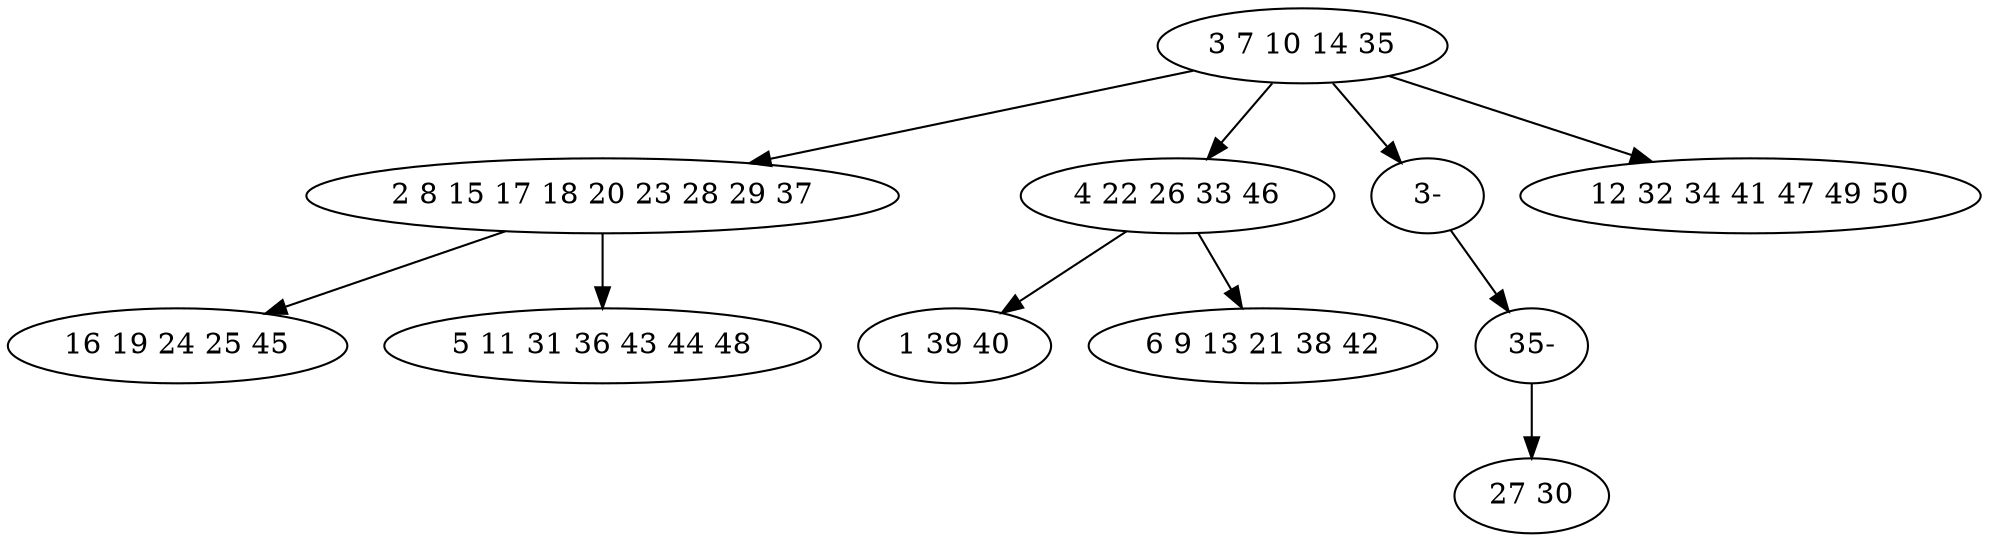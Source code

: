 digraph true_tree {
	"0" -> "1"
	"1" -> "2"
	"0" -> "3"
	"0" -> "9"
	"1" -> "5"
	"3" -> "6"
	"0" -> "7"
	"3" -> "8"
	"9" -> "10"
	"10" -> "4"
	"0" [label="3 7 10 14 35"];
	"1" [label="2 8 15 17 18 20 23 28 29 37"];
	"2" [label="16 19 24 25 45"];
	"3" [label="4 22 26 33 46"];
	"4" [label="27 30"];
	"5" [label="5 11 31 36 43 44 48"];
	"6" [label="1 39 40"];
	"7" [label="12 32 34 41 47 49 50"];
	"8" [label="6 9 13 21 38 42"];
	"9" [label="3-"];
	"10" [label="35-"];
}
